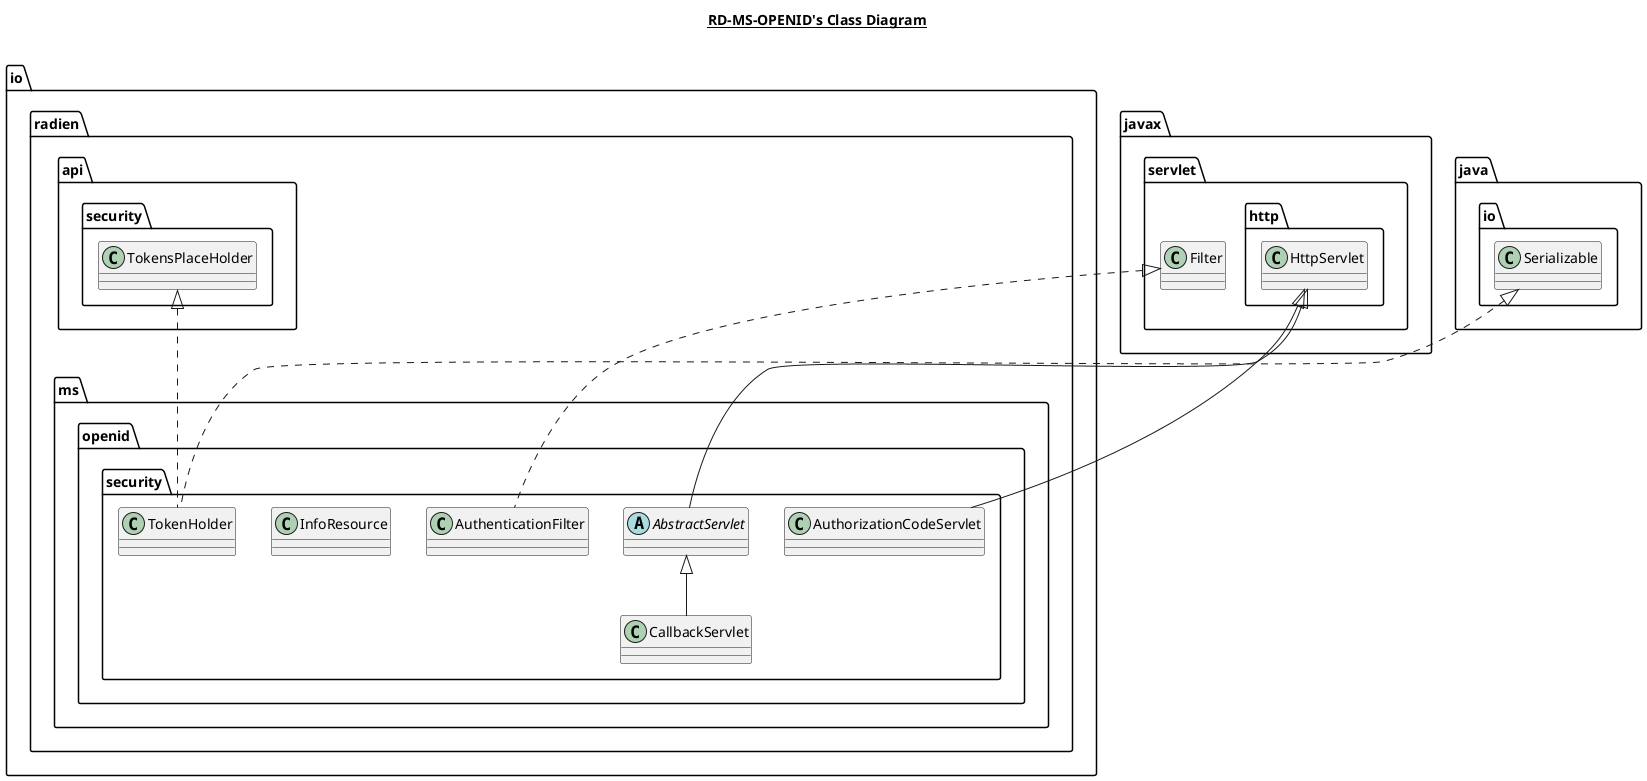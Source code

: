 @startuml

title __RD-MS-OPENID's Class Diagram__\n

  namespace io.radien.ms.openid.security {
    abstract class io.radien.ms.openid.security.AbstractServlet {
    }
  }
  

  namespace io.radien.ms.openid.security {
    class io.radien.ms.openid.security.AuthenticationFilter {
    }
  }
  

  namespace io.radien.ms.openid.security {
    class io.radien.ms.openid.security.AuthorizationCodeServlet {
    }
  }
  

  namespace io.radien.ms.openid.security {
    class io.radien.ms.openid.security.CallbackServlet {
    }
  }
  

  namespace io.radien.ms.openid.security {
    class io.radien.ms.openid.security.InfoResource {
    }
  }
  

  namespace io.radien.ms.openid.security {
    class io.radien.ms.openid.security.TokenHolder {
    }
  }
  

  io.radien.ms.openid.security.AbstractServlet -up-|> javax.servlet.http.HttpServlet
  io.radien.ms.openid.security.AuthenticationFilter .up.|> javax.servlet.Filter
  io.radien.ms.openid.security.AuthorizationCodeServlet -up-|> javax.servlet.http.HttpServlet
  io.radien.ms.openid.security.CallbackServlet -up-|> io.radien.ms.openid.security.AbstractServlet
  io.radien.ms.openid.security.TokenHolder .up.|> io.radien.api.security.TokensPlaceHolder
  io.radien.ms.openid.security.TokenHolder .up.|> java.io.Serializable


 

@enduml

